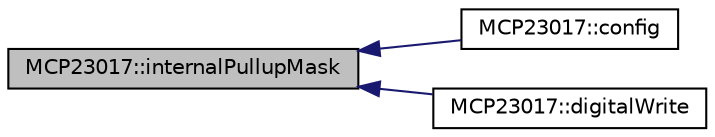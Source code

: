digraph "MCP23017::internalPullupMask"
{
  edge [fontname="Helvetica",fontsize="10",labelfontname="Helvetica",labelfontsize="10"];
  node [fontname="Helvetica",fontsize="10",shape=record];
  rankdir="LR";
  Node53 [label="MCP23017::internalPullupMask",height=0.2,width=0.4,color="black", fillcolor="grey75", style="filled", fontcolor="black"];
  Node53 -> Node54 [dir="back",color="midnightblue",fontsize="10",style="solid",fontname="Helvetica"];
  Node54 [label="MCP23017::config",height=0.2,width=0.4,color="black", fillcolor="white", style="filled",URL="$class_m_c_p23017.html#a0012ecd9ece2bbe2f1ac473abf76fe29",tooltip="Configure an MCP23017 device. "];
  Node53 -> Node55 [dir="back",color="midnightblue",fontsize="10",style="solid",fontname="Helvetica"];
  Node55 [label="MCP23017::digitalWrite",height=0.2,width=0.4,color="black", fillcolor="white", style="filled",URL="$class_m_c_p23017.html#ab143d9fd9c65bd4361cda701833f400a"];
}
